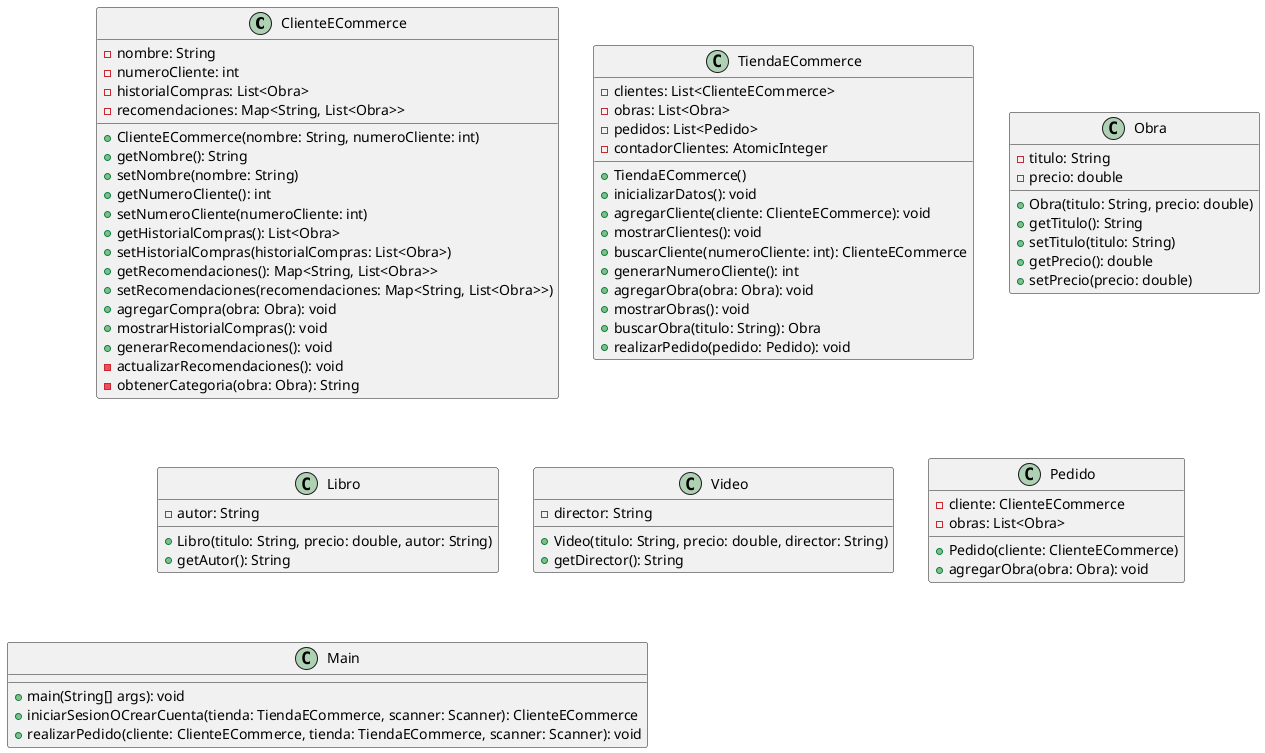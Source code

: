 @startuml
class ClienteECommerce {
  - nombre: String
  - numeroCliente: int
  - historialCompras: List<Obra>
  - recomendaciones: Map<String, List<Obra>>

  + ClienteECommerce(nombre: String, numeroCliente: int)
  + getNombre(): String
  + setNombre(nombre: String)
  + getNumeroCliente(): int
  + setNumeroCliente(numeroCliente: int)
  + getHistorialCompras(): List<Obra>
  + setHistorialCompras(historialCompras: List<Obra>)
  + getRecomendaciones(): Map<String, List<Obra>>
  + setRecomendaciones(recomendaciones: Map<String, List<Obra>>)
  + agregarCompra(obra: Obra): void
  + mostrarHistorialCompras(): void
  + generarRecomendaciones(): void
  - actualizarRecomendaciones(): void
  - obtenerCategoria(obra: Obra): String
}

class TiendaECommerce {
  - clientes: List<ClienteECommerce>
  - obras: List<Obra>
  - pedidos: List<Pedido>
  - contadorClientes: AtomicInteger

  + TiendaECommerce()
  + inicializarDatos(): void
  + agregarCliente(cliente: ClienteECommerce): void
  + mostrarClientes(): void
  + buscarCliente(numeroCliente: int): ClienteECommerce
  + generarNumeroCliente(): int
  + agregarObra(obra: Obra): void
  + mostrarObras(): void
  + buscarObra(titulo: String): Obra
  + realizarPedido(pedido: Pedido): void
}

class Obra {
  - titulo: String
  - precio: double

  + Obra(titulo: String, precio: double)
  + getTitulo(): String
  + setTitulo(titulo: String)
  + getPrecio(): double
  + setPrecio(precio: double)
}

class Libro {
  - autor: String

  + Libro(titulo: String, precio: double, autor: String)
  + getAutor(): String
}

class Video {
  - director: String

  + Video(titulo: String, precio: double, director: String)
  + getDirector(): String
}

class Pedido {
  - cliente: ClienteECommerce
  - obras: List<Obra>

  + Pedido(cliente: ClienteECommerce)
  + agregarObra(obra: Obra): void
}

class Main {
  + main(String[] args): void
  + iniciarSesionOCrearCuenta(tienda: TiendaECommerce, scanner: Scanner): ClienteECommerce
  + realizarPedido(cliente: ClienteECommerce, tienda: TiendaECommerce, scanner: Scanner): void
}
@enduml
